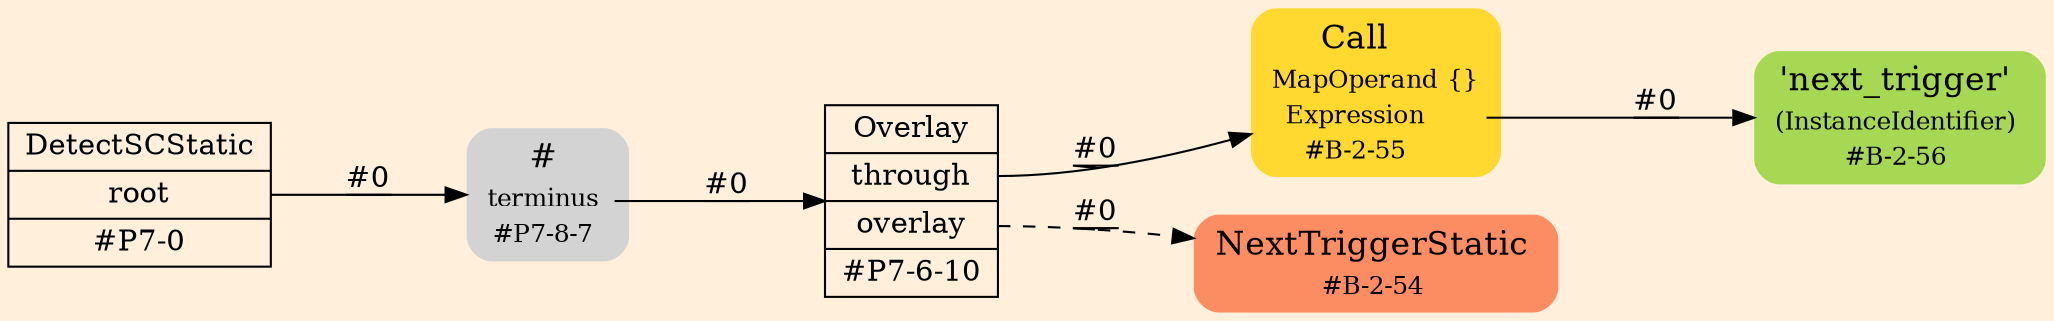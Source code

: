 digraph Inferno {
graph [
rankdir = "LR"
ranksep = 1.0
size = "14,20"
bgcolor = antiquewhite1
];
node [
];
"CR#P7-0" [
shape = "record"
fillcolor = "transparent"
label = "<fixed> DetectSCStatic | <port0> root | <port1> #P7-0"
style = "filled"
fontsize = "14"
fillcolor = antiquewhite1
];
"#P7-8-7" [
shape = "plaintext"
label = <<TABLE BORDER="0" CELLBORDER="0" CELLSPACING="0">
 <TR>
  <TD><FONT POINT-SIZE="16.0">#</FONT></TD>
  <TD></TD>
 </TR>
 <TR>
  <TD>terminus</TD>
  <TD PORT="port0"></TD>
 </TR>
 <TR>
  <TD>#P7-8-7</TD>
  <TD PORT="port1"></TD>
 </TR>
</TABLE>>
style = "rounded,filled"
fontsize = "12"
];
"#P7-6-10" [
shape = "record"
label = "<fixed> Overlay | <port0> through | <port1> overlay | <port2> #P7-6-10"
style = "filled"
fontsize = "14"
fillcolor = antiquewhite1
];
"#B-2-55" [
shape = "plaintext"
fillcolor = "/set28/6"
label = <<TABLE BORDER="0" CELLBORDER="0" CELLSPACING="0">
 <TR>
  <TD><FONT POINT-SIZE="16.0">Call</FONT></TD>
  <TD></TD>
 </TR>
 <TR>
  <TD>MapOperand</TD>
  <TD PORT="port0">{}</TD>
 </TR>
 <TR>
  <TD>Expression</TD>
  <TD PORT="port1"></TD>
 </TR>
 <TR>
  <TD>#B-2-55</TD>
  <TD PORT="port2"></TD>
 </TR>
</TABLE>>
style = "rounded,filled"
fontsize = "12"
];
"#B-2-56" [
shape = "plaintext"
fillcolor = "/set28/5"
label = <<TABLE BORDER="0" CELLBORDER="0" CELLSPACING="0">
 <TR>
  <TD><FONT POINT-SIZE="16.0">'next_trigger'</FONT></TD>
  <TD></TD>
 </TR>
 <TR>
  <TD>(InstanceIdentifier)</TD>
  <TD PORT="port0"></TD>
 </TR>
 <TR>
  <TD>#B-2-56</TD>
  <TD PORT="port1"></TD>
 </TR>
</TABLE>>
style = "rounded,filled"
fontsize = "12"
];
"#B-2-54" [
shape = "plaintext"
fillcolor = "/set28/2"
label = <<TABLE BORDER="0" CELLBORDER="0" CELLSPACING="0">
 <TR>
  <TD><FONT POINT-SIZE="16.0">NextTriggerStatic</FONT></TD>
  <TD></TD>
 </TR>
 <TR>
  <TD>#B-2-54</TD>
  <TD PORT="port0"></TD>
 </TR>
</TABLE>>
style = "rounded,filled"
fontsize = "12"
];
"CR#P7-0":port0 -> "#P7-8-7" [style="solid"
label = "#0"
decorate = true
];
"#P7-8-7":port0 -> "#P7-6-10" [style="solid"
label = "#0"
decorate = true
];
"#P7-6-10":port0 -> "#B-2-55" [style="solid"
label = "#0"
decorate = true
];
"#P7-6-10":port1 -> "#B-2-54" [style="dashed"
label = "#0"
decorate = true
];
"#B-2-55":port1 -> "#B-2-56" [style="solid"
label = "#0"
decorate = true
];
}
